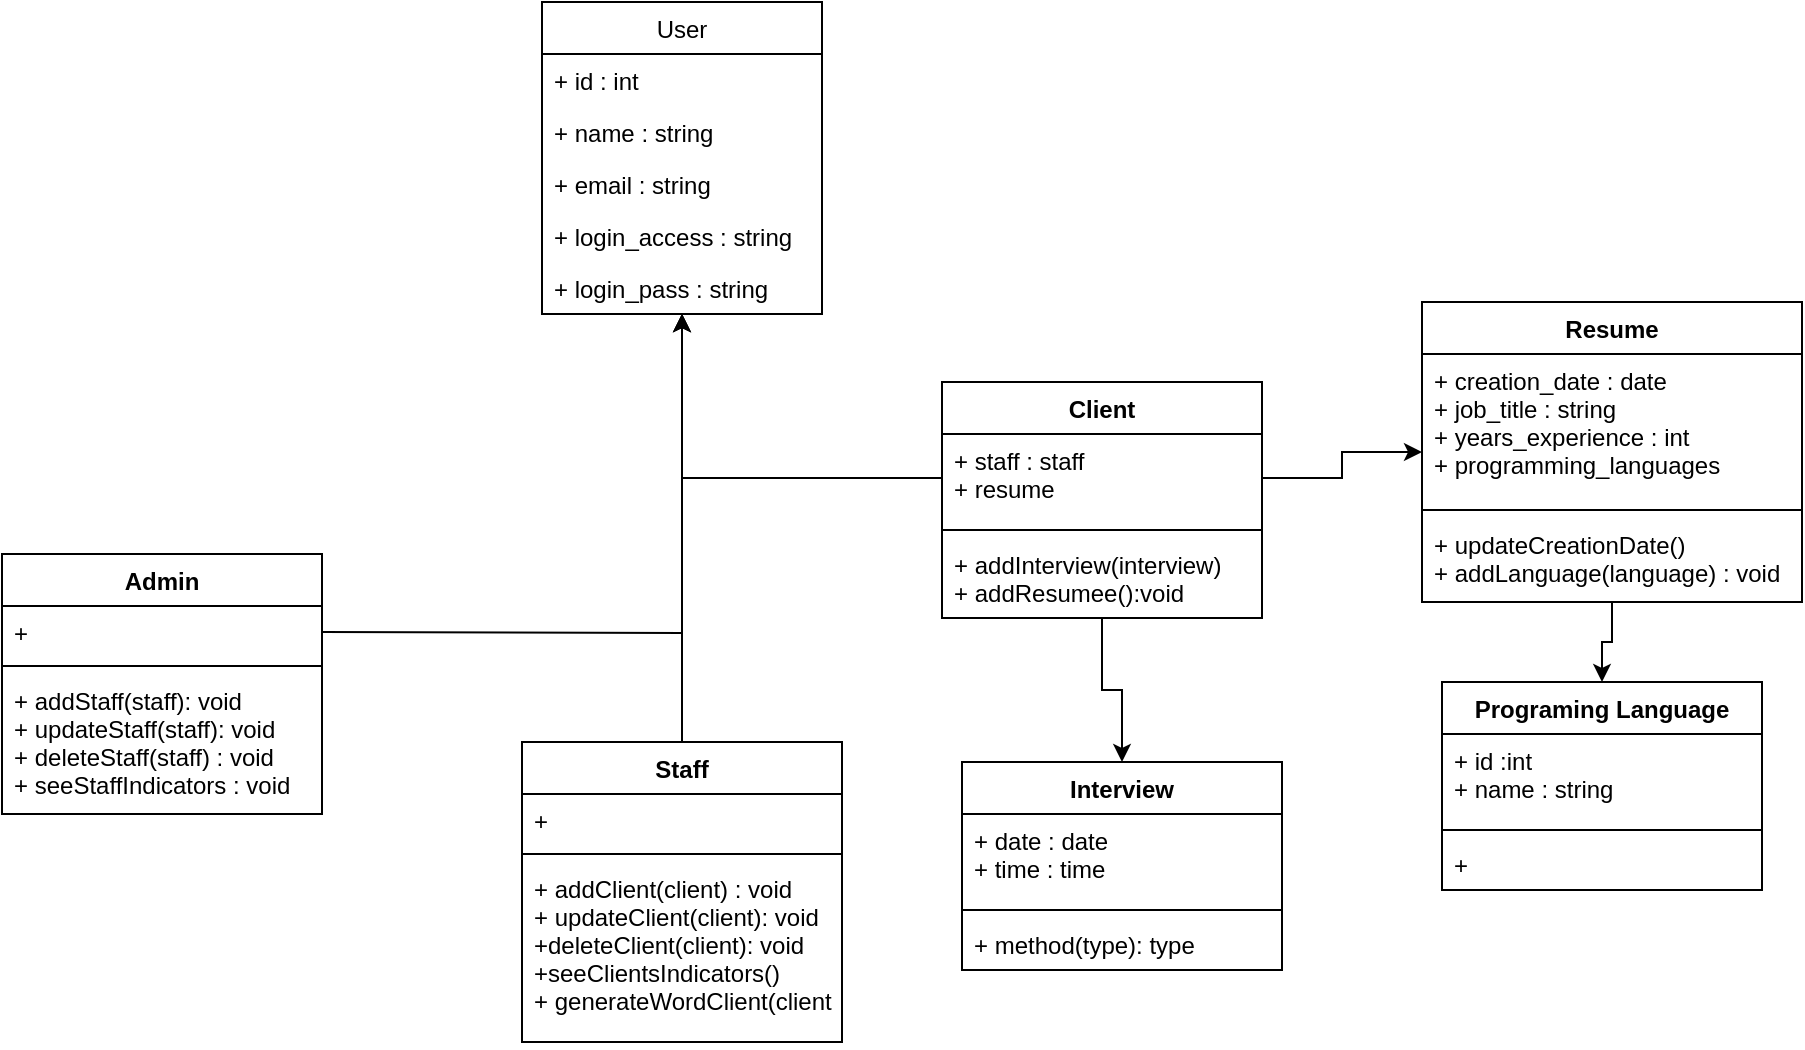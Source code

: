 <mxfile version="13.0.1" type="device"><diagram id="PwUIEFmQkL6-uX6sgW8S" name="Page-1"><mxGraphModel dx="1447" dy="1837" grid="1" gridSize="10" guides="1" tooltips="1" connect="1" arrows="1" fold="1" page="1" pageScale="1" pageWidth="827" pageHeight="1169" math="0" shadow="0"><root><mxCell id="0"/><mxCell id="1" parent="0"/><mxCell id="QphWcJMs2OZ5KQYBHbU1-17" style="edgeStyle=orthogonalEdgeStyle;rounded=0;orthogonalLoop=1;jettySize=auto;html=1;" edge="1" parent="1" target="QphWcJMs2OZ5KQYBHbU1-13"><mxGeometry relative="1" as="geometry"><mxPoint x="320" y="215" as="sourcePoint"/></mxGeometry></mxCell><mxCell id="QphWcJMs2OZ5KQYBHbU1-52" style="edgeStyle=orthogonalEdgeStyle;rounded=0;orthogonalLoop=1;jettySize=auto;html=1;" edge="1" parent="1" source="QphWcJMs2OZ5KQYBHbU1-33" target="QphWcJMs2OZ5KQYBHbU1-13"><mxGeometry relative="1" as="geometry"/></mxCell><mxCell id="QphWcJMs2OZ5KQYBHbU1-33" value="Staff" style="swimlane;fontStyle=1;align=center;verticalAlign=top;childLayout=stackLayout;horizontal=1;startSize=26;horizontalStack=0;resizeParent=1;resizeParentMax=0;resizeLast=0;collapsible=1;marginBottom=0;strokeColor=#000000;" vertex="1" parent="1"><mxGeometry x="420" y="270" width="160" height="150" as="geometry"/></mxCell><mxCell id="QphWcJMs2OZ5KQYBHbU1-34" value="+ " style="text;strokeColor=none;fillColor=none;align=left;verticalAlign=top;spacingLeft=4;spacingRight=4;overflow=hidden;rotatable=0;points=[[0,0.5],[1,0.5]];portConstraint=eastwest;" vertex="1" parent="QphWcJMs2OZ5KQYBHbU1-33"><mxGeometry y="26" width="160" height="26" as="geometry"/></mxCell><mxCell id="QphWcJMs2OZ5KQYBHbU1-35" value="" style="line;strokeWidth=1;fillColor=none;align=left;verticalAlign=middle;spacingTop=-1;spacingLeft=3;spacingRight=3;rotatable=0;labelPosition=right;points=[];portConstraint=eastwest;" vertex="1" parent="QphWcJMs2OZ5KQYBHbU1-33"><mxGeometry y="52" width="160" height="8" as="geometry"/></mxCell><mxCell id="QphWcJMs2OZ5KQYBHbU1-36" value="+ addClient(client) : void&#10;+ updateClient(client): void&#10;+deleteClient(client): void&#10;+seeClientsIndicators() &#10;+ generateWordClient(client)" style="text;strokeColor=none;fillColor=none;align=left;verticalAlign=top;spacingLeft=4;spacingRight=4;overflow=hidden;rotatable=0;points=[[0,0.5],[1,0.5]];portConstraint=eastwest;" vertex="1" parent="QphWcJMs2OZ5KQYBHbU1-33"><mxGeometry y="60" width="160" height="90" as="geometry"/></mxCell><mxCell id="QphWcJMs2OZ5KQYBHbU1-43" style="edgeStyle=orthogonalEdgeStyle;rounded=0;orthogonalLoop=1;jettySize=auto;html=1;" edge="1" parent="1" source="QphWcJMs2OZ5KQYBHbU1-40" target="QphWcJMs2OZ5KQYBHbU1-13"><mxGeometry relative="1" as="geometry"><mxPoint x="500" y="180" as="targetPoint"/></mxGeometry></mxCell><mxCell id="QphWcJMs2OZ5KQYBHbU1-44" value="Admin" style="swimlane;fontStyle=1;align=center;verticalAlign=top;childLayout=stackLayout;horizontal=1;startSize=26;horizontalStack=0;resizeParent=1;resizeParentMax=0;resizeLast=0;collapsible=1;marginBottom=0;strokeColor=#000000;" vertex="1" parent="1"><mxGeometry x="160" y="176" width="160" height="130" as="geometry"/></mxCell><mxCell id="QphWcJMs2OZ5KQYBHbU1-45" value="+ " style="text;strokeColor=none;fillColor=none;align=left;verticalAlign=top;spacingLeft=4;spacingRight=4;overflow=hidden;rotatable=0;points=[[0,0.5],[1,0.5]];portConstraint=eastwest;" vertex="1" parent="QphWcJMs2OZ5KQYBHbU1-44"><mxGeometry y="26" width="160" height="26" as="geometry"/></mxCell><mxCell id="QphWcJMs2OZ5KQYBHbU1-46" value="" style="line;strokeWidth=1;fillColor=none;align=left;verticalAlign=middle;spacingTop=-1;spacingLeft=3;spacingRight=3;rotatable=0;labelPosition=right;points=[];portConstraint=eastwest;" vertex="1" parent="QphWcJMs2OZ5KQYBHbU1-44"><mxGeometry y="52" width="160" height="8" as="geometry"/></mxCell><mxCell id="QphWcJMs2OZ5KQYBHbU1-47" value="+ addStaff(staff): void&#10;+ updateStaff(staff): void&#10;+ deleteStaff(staff) : void&#10;+ seeStaffIndicators : void" style="text;strokeColor=none;fillColor=none;align=left;verticalAlign=top;spacingLeft=4;spacingRight=4;overflow=hidden;rotatable=0;points=[[0,0.5],[1,0.5]];portConstraint=eastwest;" vertex="1" parent="QphWcJMs2OZ5KQYBHbU1-44"><mxGeometry y="60" width="160" height="70" as="geometry"/></mxCell><mxCell id="QphWcJMs2OZ5KQYBHbU1-13" value="User" style="swimlane;fontStyle=0;childLayout=stackLayout;horizontal=1;startSize=26;fillColor=none;horizontalStack=0;resizeParent=1;resizeParentMax=0;resizeLast=0;collapsible=1;marginBottom=0;" vertex="1" parent="1"><mxGeometry x="430" y="-100" width="140" height="156" as="geometry"><mxRectangle x="220" y="70" width="90" height="26" as="alternateBounds"/></mxGeometry></mxCell><mxCell id="QphWcJMs2OZ5KQYBHbU1-14" value="+ id : int" style="text;strokeColor=none;fillColor=none;align=left;verticalAlign=top;spacingLeft=4;spacingRight=4;overflow=hidden;rotatable=0;points=[[0,0.5],[1,0.5]];portConstraint=eastwest;" vertex="1" parent="QphWcJMs2OZ5KQYBHbU1-13"><mxGeometry y="26" width="140" height="26" as="geometry"/></mxCell><mxCell id="QphWcJMs2OZ5KQYBHbU1-15" value="+ name : string" style="text;strokeColor=none;fillColor=none;align=left;verticalAlign=top;spacingLeft=4;spacingRight=4;overflow=hidden;rotatable=0;points=[[0,0.5],[1,0.5]];portConstraint=eastwest;" vertex="1" parent="QphWcJMs2OZ5KQYBHbU1-13"><mxGeometry y="52" width="140" height="26" as="geometry"/></mxCell><mxCell id="QphWcJMs2OZ5KQYBHbU1-16" value="+ email : string" style="text;strokeColor=none;fillColor=none;align=left;verticalAlign=top;spacingLeft=4;spacingRight=4;overflow=hidden;rotatable=0;points=[[0,0.5],[1,0.5]];portConstraint=eastwest;" vertex="1" parent="QphWcJMs2OZ5KQYBHbU1-13"><mxGeometry y="78" width="140" height="26" as="geometry"/></mxCell><mxCell id="QphWcJMs2OZ5KQYBHbU1-20" value="+ login_access : string" style="text;strokeColor=none;fillColor=none;align=left;verticalAlign=top;spacingLeft=4;spacingRight=4;overflow=hidden;rotatable=0;points=[[0,0.5],[1,0.5]];portConstraint=eastwest;" vertex="1" parent="QphWcJMs2OZ5KQYBHbU1-13"><mxGeometry y="104" width="140" height="26" as="geometry"/></mxCell><mxCell id="QphWcJMs2OZ5KQYBHbU1-19" value="+ login_pass : string" style="text;strokeColor=none;fillColor=none;align=left;verticalAlign=top;spacingLeft=4;spacingRight=4;overflow=hidden;rotatable=0;points=[[0,0.5],[1,0.5]];portConstraint=eastwest;" vertex="1" parent="QphWcJMs2OZ5KQYBHbU1-13"><mxGeometry y="130" width="140" height="26" as="geometry"/></mxCell><mxCell id="QphWcJMs2OZ5KQYBHbU1-58" style="edgeStyle=orthogonalEdgeStyle;rounded=0;orthogonalLoop=1;jettySize=auto;html=1;" edge="1" parent="1" source="QphWcJMs2OZ5KQYBHbU1-39" target="QphWcJMs2OZ5KQYBHbU1-54"><mxGeometry relative="1" as="geometry"/></mxCell><mxCell id="QphWcJMs2OZ5KQYBHbU1-39" value="Client" style="swimlane;fontStyle=1;align=center;verticalAlign=top;childLayout=stackLayout;horizontal=1;startSize=26;horizontalStack=0;resizeParent=1;resizeParentMax=0;resizeLast=0;collapsible=1;marginBottom=0;strokeColor=#000000;" vertex="1" parent="1"><mxGeometry x="630" y="90" width="160" height="118" as="geometry"/></mxCell><mxCell id="QphWcJMs2OZ5KQYBHbU1-40" value="+ staff : staff&#10;+ resume " style="text;strokeColor=none;fillColor=none;align=left;verticalAlign=top;spacingLeft=4;spacingRight=4;overflow=hidden;rotatable=0;points=[[0,0.5],[1,0.5]];portConstraint=eastwest;" vertex="1" parent="QphWcJMs2OZ5KQYBHbU1-39"><mxGeometry y="26" width="160" height="44" as="geometry"/></mxCell><mxCell id="QphWcJMs2OZ5KQYBHbU1-41" value="" style="line;strokeWidth=1;fillColor=none;align=left;verticalAlign=middle;spacingTop=-1;spacingLeft=3;spacingRight=3;rotatable=0;labelPosition=right;points=[];portConstraint=eastwest;" vertex="1" parent="QphWcJMs2OZ5KQYBHbU1-39"><mxGeometry y="70" width="160" height="8" as="geometry"/></mxCell><mxCell id="QphWcJMs2OZ5KQYBHbU1-42" value="+ addInterview(interview)&#10;+ addResumee():void" style="text;strokeColor=none;fillColor=none;align=left;verticalAlign=top;spacingLeft=4;spacingRight=4;overflow=hidden;rotatable=0;points=[[0,0.5],[1,0.5]];portConstraint=eastwest;" vertex="1" parent="QphWcJMs2OZ5KQYBHbU1-39"><mxGeometry y="78" width="160" height="40" as="geometry"/></mxCell><mxCell id="QphWcJMs2OZ5KQYBHbU1-53" style="edgeStyle=orthogonalEdgeStyle;rounded=0;orthogonalLoop=1;jettySize=auto;html=1;" edge="1" parent="1" source="QphWcJMs2OZ5KQYBHbU1-40" target="QphWcJMs2OZ5KQYBHbU1-48"><mxGeometry relative="1" as="geometry"/></mxCell><mxCell id="QphWcJMs2OZ5KQYBHbU1-54" value="Interview" style="swimlane;fontStyle=1;align=center;verticalAlign=top;childLayout=stackLayout;horizontal=1;startSize=26;horizontalStack=0;resizeParent=1;resizeParentMax=0;resizeLast=0;collapsible=1;marginBottom=0;strokeColor=#000000;" vertex="1" parent="1"><mxGeometry x="640" y="280" width="160" height="104" as="geometry"/></mxCell><mxCell id="QphWcJMs2OZ5KQYBHbU1-55" value="+ date : date&#10;+ time : time" style="text;strokeColor=none;fillColor=none;align=left;verticalAlign=top;spacingLeft=4;spacingRight=4;overflow=hidden;rotatable=0;points=[[0,0.5],[1,0.5]];portConstraint=eastwest;" vertex="1" parent="QphWcJMs2OZ5KQYBHbU1-54"><mxGeometry y="26" width="160" height="44" as="geometry"/></mxCell><mxCell id="QphWcJMs2OZ5KQYBHbU1-56" value="" style="line;strokeWidth=1;fillColor=none;align=left;verticalAlign=middle;spacingTop=-1;spacingLeft=3;spacingRight=3;rotatable=0;labelPosition=right;points=[];portConstraint=eastwest;" vertex="1" parent="QphWcJMs2OZ5KQYBHbU1-54"><mxGeometry y="70" width="160" height="8" as="geometry"/></mxCell><mxCell id="QphWcJMs2OZ5KQYBHbU1-57" value="+ method(type): type" style="text;strokeColor=none;fillColor=none;align=left;verticalAlign=top;spacingLeft=4;spacingRight=4;overflow=hidden;rotatable=0;points=[[0,0.5],[1,0.5]];portConstraint=eastwest;" vertex="1" parent="QphWcJMs2OZ5KQYBHbU1-54"><mxGeometry y="78" width="160" height="26" as="geometry"/></mxCell><mxCell id="QphWcJMs2OZ5KQYBHbU1-63" style="edgeStyle=orthogonalEdgeStyle;rounded=0;orthogonalLoop=1;jettySize=auto;html=1;" edge="1" parent="1" source="QphWcJMs2OZ5KQYBHbU1-48" target="QphWcJMs2OZ5KQYBHbU1-59"><mxGeometry relative="1" as="geometry"/></mxCell><mxCell id="QphWcJMs2OZ5KQYBHbU1-48" value="Resume" style="swimlane;fontStyle=1;align=center;verticalAlign=top;childLayout=stackLayout;horizontal=1;startSize=26;horizontalStack=0;resizeParent=1;resizeParentMax=0;resizeLast=0;collapsible=1;marginBottom=0;strokeColor=#000000;" vertex="1" parent="1"><mxGeometry x="870" y="50" width="190" height="150" as="geometry"/></mxCell><mxCell id="QphWcJMs2OZ5KQYBHbU1-49" value="+ creation_date : date&#10;+ job_title : string&#10;+ years_experience : int&#10;+ programming_languages" style="text;strokeColor=none;fillColor=none;align=left;verticalAlign=top;spacingLeft=4;spacingRight=4;overflow=hidden;rotatable=0;points=[[0,0.5],[1,0.5]];portConstraint=eastwest;" vertex="1" parent="QphWcJMs2OZ5KQYBHbU1-48"><mxGeometry y="26" width="190" height="74" as="geometry"/></mxCell><mxCell id="QphWcJMs2OZ5KQYBHbU1-50" value="" style="line;strokeWidth=1;fillColor=none;align=left;verticalAlign=middle;spacingTop=-1;spacingLeft=3;spacingRight=3;rotatable=0;labelPosition=right;points=[];portConstraint=eastwest;" vertex="1" parent="QphWcJMs2OZ5KQYBHbU1-48"><mxGeometry y="100" width="190" height="8" as="geometry"/></mxCell><mxCell id="QphWcJMs2OZ5KQYBHbU1-51" value="+ updateCreationDate()&#10;+ addLanguage(language) : void" style="text;strokeColor=none;fillColor=none;align=left;verticalAlign=top;spacingLeft=4;spacingRight=4;overflow=hidden;rotatable=0;points=[[0,0.5],[1,0.5]];portConstraint=eastwest;" vertex="1" parent="QphWcJMs2OZ5KQYBHbU1-48"><mxGeometry y="108" width="190" height="42" as="geometry"/></mxCell><mxCell id="QphWcJMs2OZ5KQYBHbU1-59" value="Programing Language" style="swimlane;fontStyle=1;align=center;verticalAlign=top;childLayout=stackLayout;horizontal=1;startSize=26;horizontalStack=0;resizeParent=1;resizeParentMax=0;resizeLast=0;collapsible=1;marginBottom=0;strokeColor=#000000;" vertex="1" parent="1"><mxGeometry x="880" y="240" width="160" height="104" as="geometry"/></mxCell><mxCell id="QphWcJMs2OZ5KQYBHbU1-60" value="+ id :int&#10;+ name : string" style="text;strokeColor=none;fillColor=none;align=left;verticalAlign=top;spacingLeft=4;spacingRight=4;overflow=hidden;rotatable=0;points=[[0,0.5],[1,0.5]];portConstraint=eastwest;" vertex="1" parent="QphWcJMs2OZ5KQYBHbU1-59"><mxGeometry y="26" width="160" height="44" as="geometry"/></mxCell><mxCell id="QphWcJMs2OZ5KQYBHbU1-61" value="" style="line;strokeWidth=1;fillColor=none;align=left;verticalAlign=middle;spacingTop=-1;spacingLeft=3;spacingRight=3;rotatable=0;labelPosition=right;points=[];portConstraint=eastwest;" vertex="1" parent="QphWcJMs2OZ5KQYBHbU1-59"><mxGeometry y="70" width="160" height="8" as="geometry"/></mxCell><mxCell id="QphWcJMs2OZ5KQYBHbU1-62" value="+ " style="text;strokeColor=none;fillColor=none;align=left;verticalAlign=top;spacingLeft=4;spacingRight=4;overflow=hidden;rotatable=0;points=[[0,0.5],[1,0.5]];portConstraint=eastwest;" vertex="1" parent="QphWcJMs2OZ5KQYBHbU1-59"><mxGeometry y="78" width="160" height="26" as="geometry"/></mxCell></root></mxGraphModel></diagram></mxfile>
